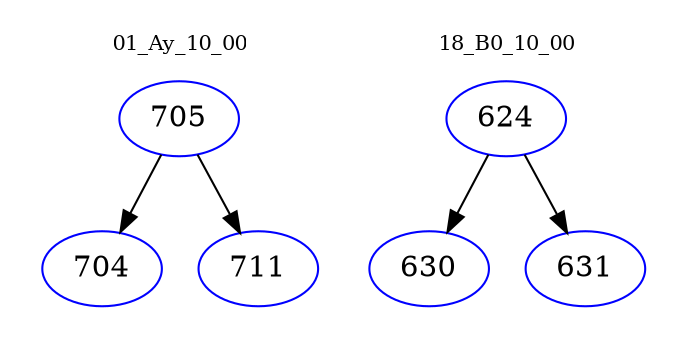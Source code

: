 digraph{
subgraph cluster_0 {
color = white
label = "01_Ay_10_00";
fontsize=10;
T0_705 [label="705", color="blue"]
T0_705 -> T0_704 [color="black"]
T0_704 [label="704", color="blue"]
T0_705 -> T0_711 [color="black"]
T0_711 [label="711", color="blue"]
}
subgraph cluster_1 {
color = white
label = "18_B0_10_00";
fontsize=10;
T1_624 [label="624", color="blue"]
T1_624 -> T1_630 [color="black"]
T1_630 [label="630", color="blue"]
T1_624 -> T1_631 [color="black"]
T1_631 [label="631", color="blue"]
}
}
